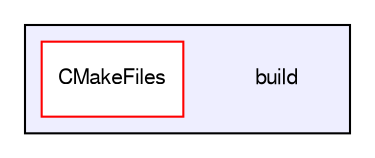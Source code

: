digraph "build/" {
  bgcolor=transparent;
  compound=true
  node [ fontsize="10", fontname="FreeSans"];
  edge [ labelfontsize="10", labelfontname="FreeSans"];
  subgraph clusterdir_4fef79e7177ba769987a8da36c892c5f {
    graph [ bgcolor="#eeeeff", pencolor="black", label="" URL="dir_4fef79e7177ba769987a8da36c892c5f.html"];
    dir_4fef79e7177ba769987a8da36c892c5f [shape=plaintext label="build"];
    dir_63772b626f2709090f0bdca0f40827b4 [shape=box label="CMakeFiles" color="red" fillcolor="white" style="filled" URL="dir_63772b626f2709090f0bdca0f40827b4.html"];
  }
}

